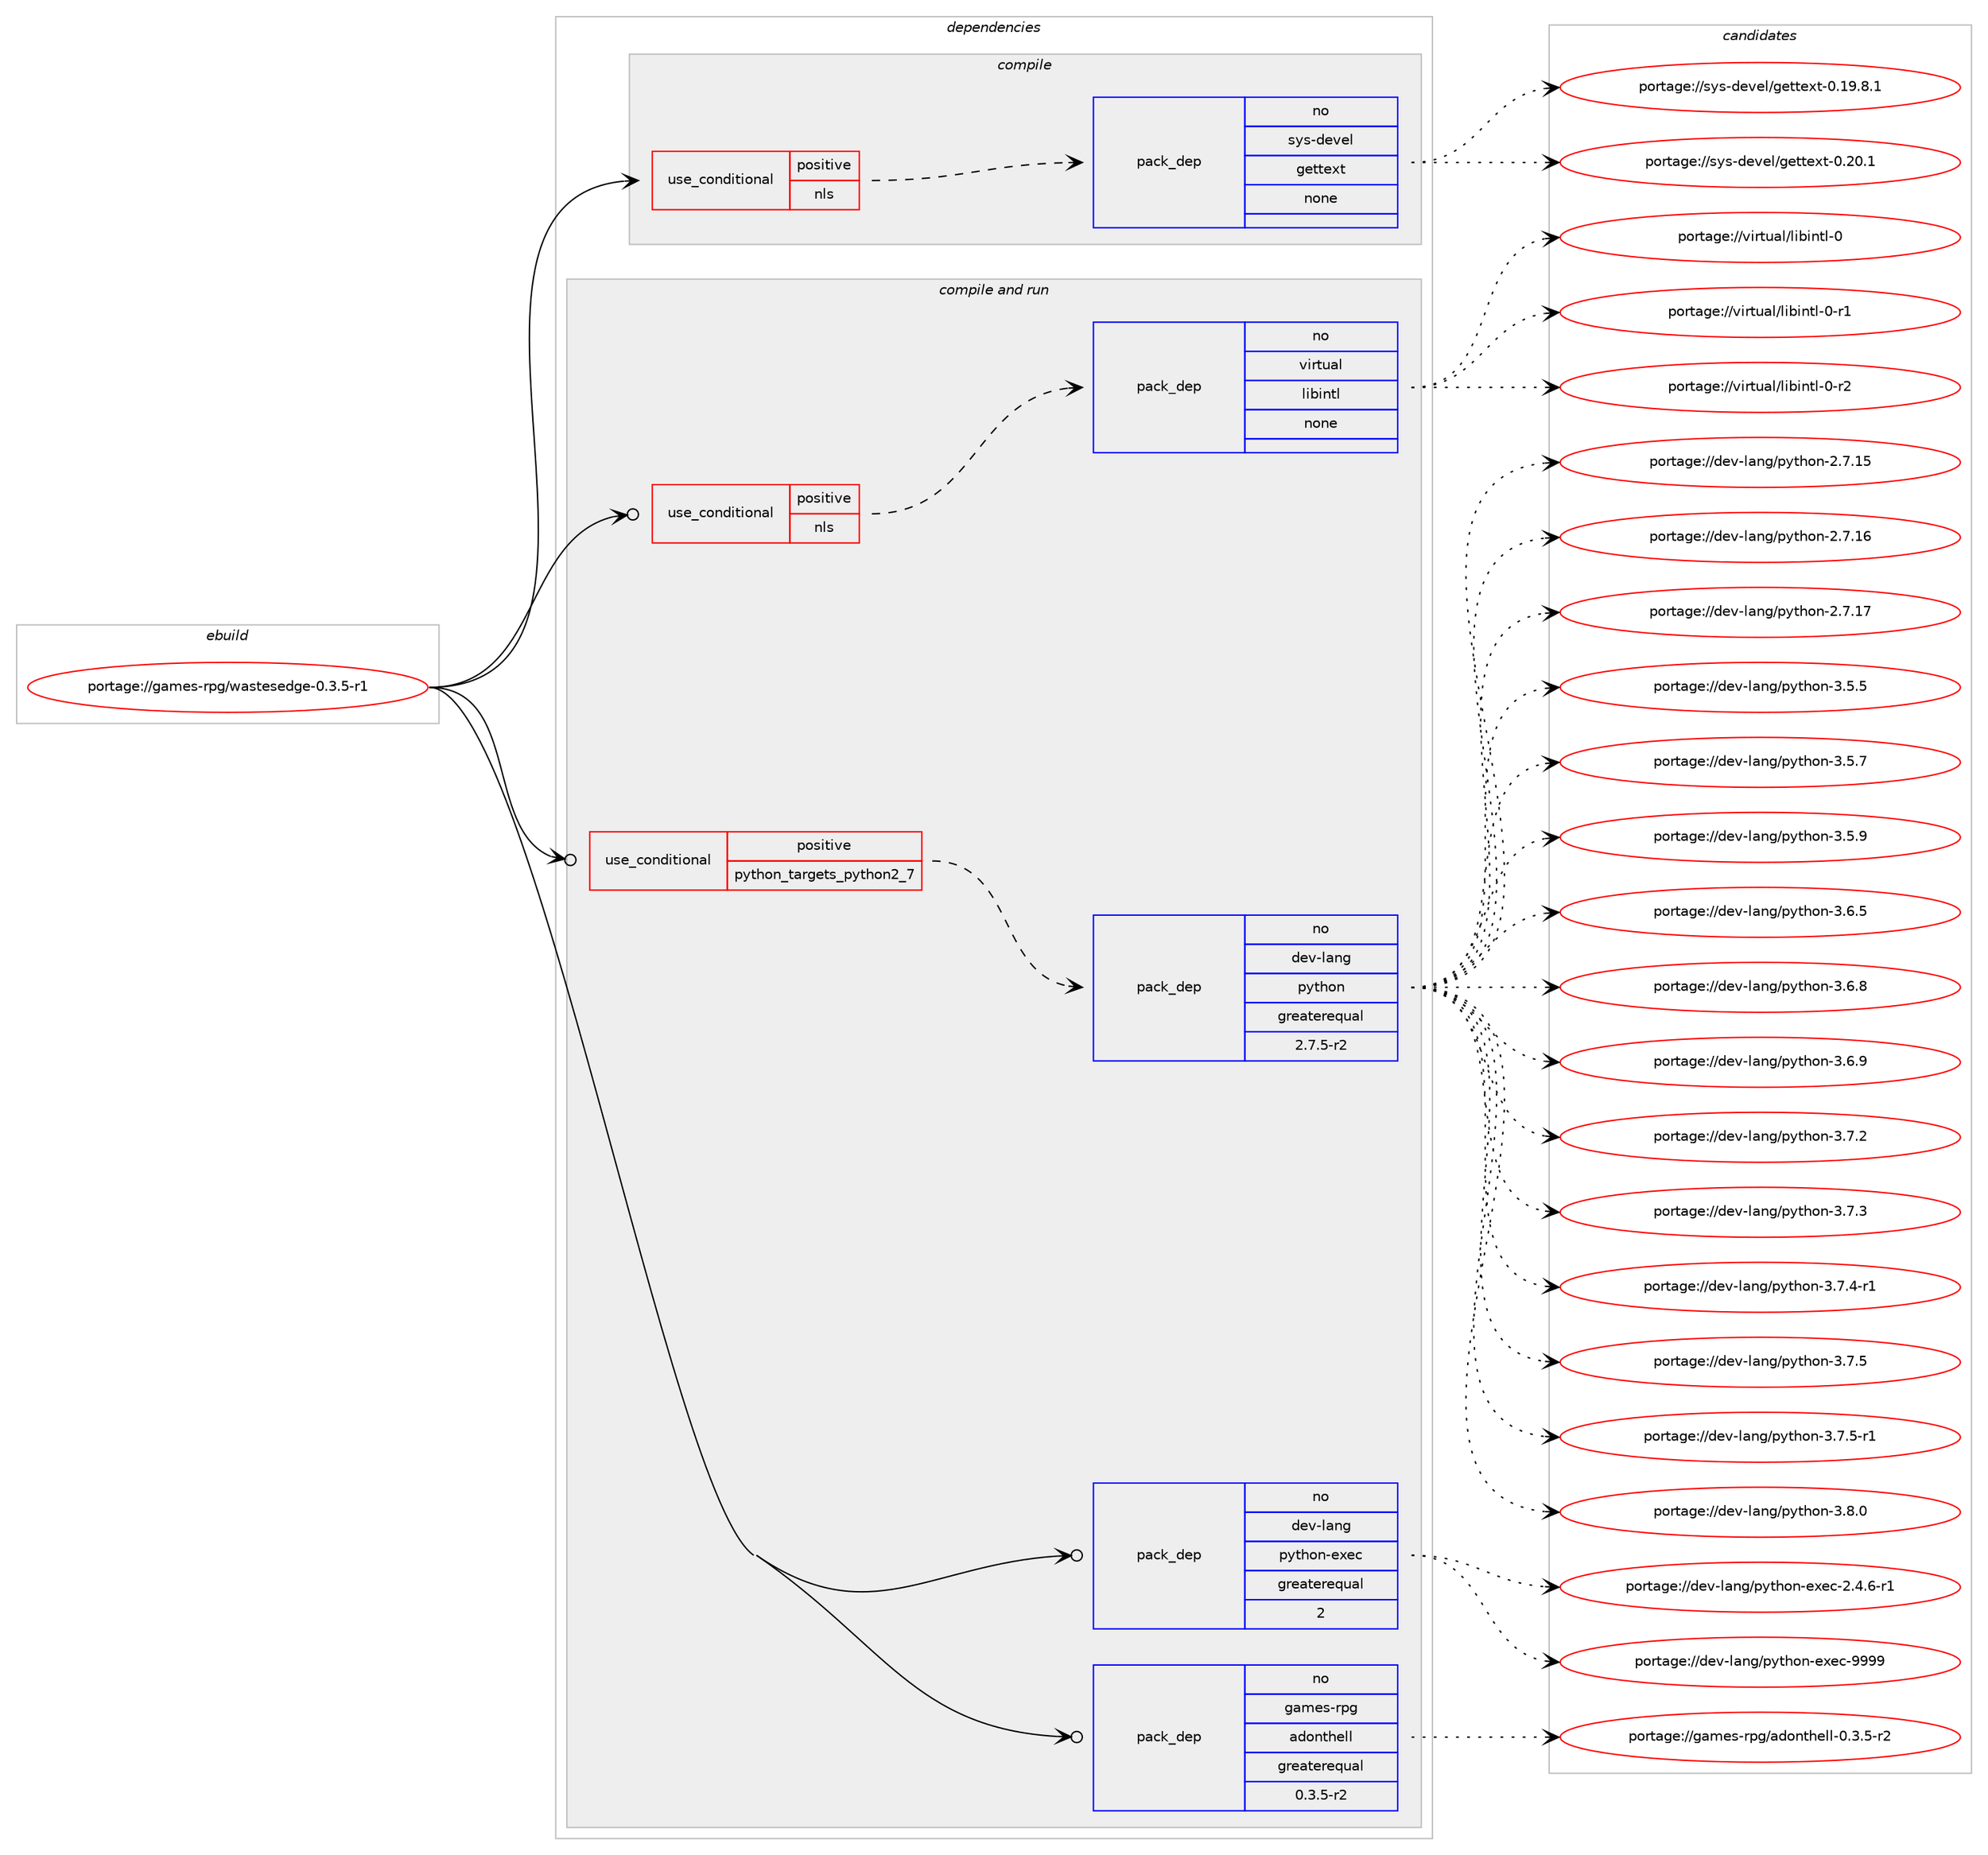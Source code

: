 digraph prolog {

# *************
# Graph options
# *************

newrank=true;
concentrate=true;
compound=true;
graph [rankdir=LR,fontname=Helvetica,fontsize=10,ranksep=1.5];#, ranksep=2.5, nodesep=0.2];
edge  [arrowhead=vee];
node  [fontname=Helvetica,fontsize=10];

# **********
# The ebuild
# **********

subgraph cluster_leftcol {
color=gray;
rank=same;
label=<<i>ebuild</i>>;
id [label="portage://games-rpg/wastesedge-0.3.5-r1", color=red, width=4, href="../games-rpg/wastesedge-0.3.5-r1.svg"];
}

# ****************
# The dependencies
# ****************

subgraph cluster_midcol {
color=gray;
label=<<i>dependencies</i>>;
subgraph cluster_compile {
fillcolor="#eeeeee";
style=filled;
label=<<i>compile</i>>;
subgraph cond73637 {
dependency275912 [label=<<TABLE BORDER="0" CELLBORDER="1" CELLSPACING="0" CELLPADDING="4"><TR><TD ROWSPAN="3" CELLPADDING="10">use_conditional</TD></TR><TR><TD>positive</TD></TR><TR><TD>nls</TD></TR></TABLE>>, shape=none, color=red];
subgraph pack198252 {
dependency275913 [label=<<TABLE BORDER="0" CELLBORDER="1" CELLSPACING="0" CELLPADDING="4" WIDTH="220"><TR><TD ROWSPAN="6" CELLPADDING="30">pack_dep</TD></TR><TR><TD WIDTH="110">no</TD></TR><TR><TD>sys-devel</TD></TR><TR><TD>gettext</TD></TR><TR><TD>none</TD></TR><TR><TD></TD></TR></TABLE>>, shape=none, color=blue];
}
dependency275912:e -> dependency275913:w [weight=20,style="dashed",arrowhead="vee"];
}
id:e -> dependency275912:w [weight=20,style="solid",arrowhead="vee"];
}
subgraph cluster_compileandrun {
fillcolor="#eeeeee";
style=filled;
label=<<i>compile and run</i>>;
subgraph cond73638 {
dependency275914 [label=<<TABLE BORDER="0" CELLBORDER="1" CELLSPACING="0" CELLPADDING="4"><TR><TD ROWSPAN="3" CELLPADDING="10">use_conditional</TD></TR><TR><TD>positive</TD></TR><TR><TD>nls</TD></TR></TABLE>>, shape=none, color=red];
subgraph pack198253 {
dependency275915 [label=<<TABLE BORDER="0" CELLBORDER="1" CELLSPACING="0" CELLPADDING="4" WIDTH="220"><TR><TD ROWSPAN="6" CELLPADDING="30">pack_dep</TD></TR><TR><TD WIDTH="110">no</TD></TR><TR><TD>virtual</TD></TR><TR><TD>libintl</TD></TR><TR><TD>none</TD></TR><TR><TD></TD></TR></TABLE>>, shape=none, color=blue];
}
dependency275914:e -> dependency275915:w [weight=20,style="dashed",arrowhead="vee"];
}
id:e -> dependency275914:w [weight=20,style="solid",arrowhead="odotvee"];
subgraph cond73639 {
dependency275916 [label=<<TABLE BORDER="0" CELLBORDER="1" CELLSPACING="0" CELLPADDING="4"><TR><TD ROWSPAN="3" CELLPADDING="10">use_conditional</TD></TR><TR><TD>positive</TD></TR><TR><TD>python_targets_python2_7</TD></TR></TABLE>>, shape=none, color=red];
subgraph pack198254 {
dependency275917 [label=<<TABLE BORDER="0" CELLBORDER="1" CELLSPACING="0" CELLPADDING="4" WIDTH="220"><TR><TD ROWSPAN="6" CELLPADDING="30">pack_dep</TD></TR><TR><TD WIDTH="110">no</TD></TR><TR><TD>dev-lang</TD></TR><TR><TD>python</TD></TR><TR><TD>greaterequal</TD></TR><TR><TD>2.7.5-r2</TD></TR></TABLE>>, shape=none, color=blue];
}
dependency275916:e -> dependency275917:w [weight=20,style="dashed",arrowhead="vee"];
}
id:e -> dependency275916:w [weight=20,style="solid",arrowhead="odotvee"];
subgraph pack198255 {
dependency275918 [label=<<TABLE BORDER="0" CELLBORDER="1" CELLSPACING="0" CELLPADDING="4" WIDTH="220"><TR><TD ROWSPAN="6" CELLPADDING="30">pack_dep</TD></TR><TR><TD WIDTH="110">no</TD></TR><TR><TD>dev-lang</TD></TR><TR><TD>python-exec</TD></TR><TR><TD>greaterequal</TD></TR><TR><TD>2</TD></TR></TABLE>>, shape=none, color=blue];
}
id:e -> dependency275918:w [weight=20,style="solid",arrowhead="odotvee"];
subgraph pack198256 {
dependency275919 [label=<<TABLE BORDER="0" CELLBORDER="1" CELLSPACING="0" CELLPADDING="4" WIDTH="220"><TR><TD ROWSPAN="6" CELLPADDING="30">pack_dep</TD></TR><TR><TD WIDTH="110">no</TD></TR><TR><TD>games-rpg</TD></TR><TR><TD>adonthell</TD></TR><TR><TD>greaterequal</TD></TR><TR><TD>0.3.5-r2</TD></TR></TABLE>>, shape=none, color=blue];
}
id:e -> dependency275919:w [weight=20,style="solid",arrowhead="odotvee"];
}
subgraph cluster_run {
fillcolor="#eeeeee";
style=filled;
label=<<i>run</i>>;
}
}

# **************
# The candidates
# **************

subgraph cluster_choices {
rank=same;
color=gray;
label=<<i>candidates</i>>;

subgraph choice198252 {
color=black;
nodesep=1;
choiceportage1151211154510010111810110847103101116116101120116454846495746564649 [label="portage://sys-devel/gettext-0.19.8.1", color=red, width=4,href="../sys-devel/gettext-0.19.8.1.svg"];
choiceportage115121115451001011181011084710310111611610112011645484650484649 [label="portage://sys-devel/gettext-0.20.1", color=red, width=4,href="../sys-devel/gettext-0.20.1.svg"];
dependency275913:e -> choiceportage1151211154510010111810110847103101116116101120116454846495746564649:w [style=dotted,weight="100"];
dependency275913:e -> choiceportage115121115451001011181011084710310111611610112011645484650484649:w [style=dotted,weight="100"];
}
subgraph choice198253 {
color=black;
nodesep=1;
choiceportage1181051141161179710847108105981051101161084548 [label="portage://virtual/libintl-0", color=red, width=4,href="../virtual/libintl-0.svg"];
choiceportage11810511411611797108471081059810511011610845484511449 [label="portage://virtual/libintl-0-r1", color=red, width=4,href="../virtual/libintl-0-r1.svg"];
choiceportage11810511411611797108471081059810511011610845484511450 [label="portage://virtual/libintl-0-r2", color=red, width=4,href="../virtual/libintl-0-r2.svg"];
dependency275915:e -> choiceportage1181051141161179710847108105981051101161084548:w [style=dotted,weight="100"];
dependency275915:e -> choiceportage11810511411611797108471081059810511011610845484511449:w [style=dotted,weight="100"];
dependency275915:e -> choiceportage11810511411611797108471081059810511011610845484511450:w [style=dotted,weight="100"];
}
subgraph choice198254 {
color=black;
nodesep=1;
choiceportage10010111845108971101034711212111610411111045504655464953 [label="portage://dev-lang/python-2.7.15", color=red, width=4,href="../dev-lang/python-2.7.15.svg"];
choiceportage10010111845108971101034711212111610411111045504655464954 [label="portage://dev-lang/python-2.7.16", color=red, width=4,href="../dev-lang/python-2.7.16.svg"];
choiceportage10010111845108971101034711212111610411111045504655464955 [label="portage://dev-lang/python-2.7.17", color=red, width=4,href="../dev-lang/python-2.7.17.svg"];
choiceportage100101118451089711010347112121116104111110455146534653 [label="portage://dev-lang/python-3.5.5", color=red, width=4,href="../dev-lang/python-3.5.5.svg"];
choiceportage100101118451089711010347112121116104111110455146534655 [label="portage://dev-lang/python-3.5.7", color=red, width=4,href="../dev-lang/python-3.5.7.svg"];
choiceportage100101118451089711010347112121116104111110455146534657 [label="portage://dev-lang/python-3.5.9", color=red, width=4,href="../dev-lang/python-3.5.9.svg"];
choiceportage100101118451089711010347112121116104111110455146544653 [label="portage://dev-lang/python-3.6.5", color=red, width=4,href="../dev-lang/python-3.6.5.svg"];
choiceportage100101118451089711010347112121116104111110455146544656 [label="portage://dev-lang/python-3.6.8", color=red, width=4,href="../dev-lang/python-3.6.8.svg"];
choiceportage100101118451089711010347112121116104111110455146544657 [label="portage://dev-lang/python-3.6.9", color=red, width=4,href="../dev-lang/python-3.6.9.svg"];
choiceportage100101118451089711010347112121116104111110455146554650 [label="portage://dev-lang/python-3.7.2", color=red, width=4,href="../dev-lang/python-3.7.2.svg"];
choiceportage100101118451089711010347112121116104111110455146554651 [label="portage://dev-lang/python-3.7.3", color=red, width=4,href="../dev-lang/python-3.7.3.svg"];
choiceportage1001011184510897110103471121211161041111104551465546524511449 [label="portage://dev-lang/python-3.7.4-r1", color=red, width=4,href="../dev-lang/python-3.7.4-r1.svg"];
choiceportage100101118451089711010347112121116104111110455146554653 [label="portage://dev-lang/python-3.7.5", color=red, width=4,href="../dev-lang/python-3.7.5.svg"];
choiceportage1001011184510897110103471121211161041111104551465546534511449 [label="portage://dev-lang/python-3.7.5-r1", color=red, width=4,href="../dev-lang/python-3.7.5-r1.svg"];
choiceportage100101118451089711010347112121116104111110455146564648 [label="portage://dev-lang/python-3.8.0", color=red, width=4,href="../dev-lang/python-3.8.0.svg"];
dependency275917:e -> choiceportage10010111845108971101034711212111610411111045504655464953:w [style=dotted,weight="100"];
dependency275917:e -> choiceportage10010111845108971101034711212111610411111045504655464954:w [style=dotted,weight="100"];
dependency275917:e -> choiceportage10010111845108971101034711212111610411111045504655464955:w [style=dotted,weight="100"];
dependency275917:e -> choiceportage100101118451089711010347112121116104111110455146534653:w [style=dotted,weight="100"];
dependency275917:e -> choiceportage100101118451089711010347112121116104111110455146534655:w [style=dotted,weight="100"];
dependency275917:e -> choiceportage100101118451089711010347112121116104111110455146534657:w [style=dotted,weight="100"];
dependency275917:e -> choiceportage100101118451089711010347112121116104111110455146544653:w [style=dotted,weight="100"];
dependency275917:e -> choiceportage100101118451089711010347112121116104111110455146544656:w [style=dotted,weight="100"];
dependency275917:e -> choiceportage100101118451089711010347112121116104111110455146544657:w [style=dotted,weight="100"];
dependency275917:e -> choiceportage100101118451089711010347112121116104111110455146554650:w [style=dotted,weight="100"];
dependency275917:e -> choiceportage100101118451089711010347112121116104111110455146554651:w [style=dotted,weight="100"];
dependency275917:e -> choiceportage1001011184510897110103471121211161041111104551465546524511449:w [style=dotted,weight="100"];
dependency275917:e -> choiceportage100101118451089711010347112121116104111110455146554653:w [style=dotted,weight="100"];
dependency275917:e -> choiceportage1001011184510897110103471121211161041111104551465546534511449:w [style=dotted,weight="100"];
dependency275917:e -> choiceportage100101118451089711010347112121116104111110455146564648:w [style=dotted,weight="100"];
}
subgraph choice198255 {
color=black;
nodesep=1;
choiceportage10010111845108971101034711212111610411111045101120101994550465246544511449 [label="portage://dev-lang/python-exec-2.4.6-r1", color=red, width=4,href="../dev-lang/python-exec-2.4.6-r1.svg"];
choiceportage10010111845108971101034711212111610411111045101120101994557575757 [label="portage://dev-lang/python-exec-9999", color=red, width=4,href="../dev-lang/python-exec-9999.svg"];
dependency275918:e -> choiceportage10010111845108971101034711212111610411111045101120101994550465246544511449:w [style=dotted,weight="100"];
dependency275918:e -> choiceportage10010111845108971101034711212111610411111045101120101994557575757:w [style=dotted,weight="100"];
}
subgraph choice198256 {
color=black;
nodesep=1;
choiceportage103971091011154511411210347971001111101161041011081084548465146534511450 [label="portage://games-rpg/adonthell-0.3.5-r2", color=red, width=4,href="../games-rpg/adonthell-0.3.5-r2.svg"];
dependency275919:e -> choiceportage103971091011154511411210347971001111101161041011081084548465146534511450:w [style=dotted,weight="100"];
}
}

}
